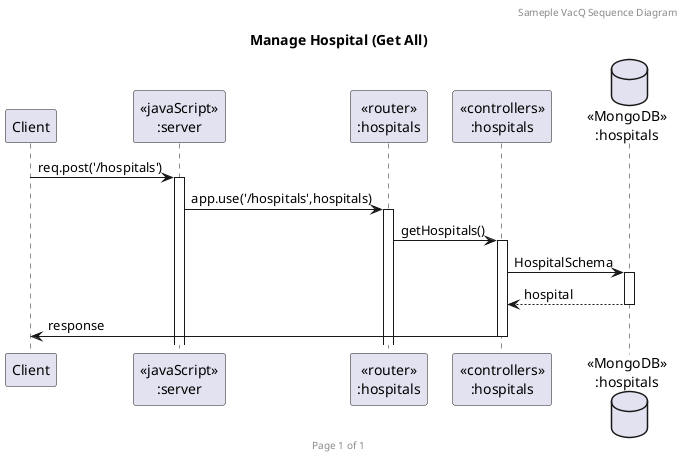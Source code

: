 @startuml Manage Hospital (POST)

header Sameple VacQ Sequence Diagram
footer Page %page% of %lastpage%
title "Manage Hospital (Get All)"

participant "Client" as client
participant "<<javaScript>>\n:server" as server
participant "<<router>>\n:hospitals" as routerHospitals
participant "<<controllers>>\n:hospitals" as controllersHospitals
database "<<MongoDB>>\n:hospitals" as HospitalsDatabase

client -> server ++:req.post('/hospitals')
server -> routerHospitals ++:app.use('/hospitals',hospitals)
routerHospitals -> controllersHospitals ++:getHospitals()
controllersHospitals -> HospitalsDatabase ++: HospitalSchema
HospitalsDatabase --> controllersHospitals --: hospital
controllersHospitals -> client --:response

@enduml
